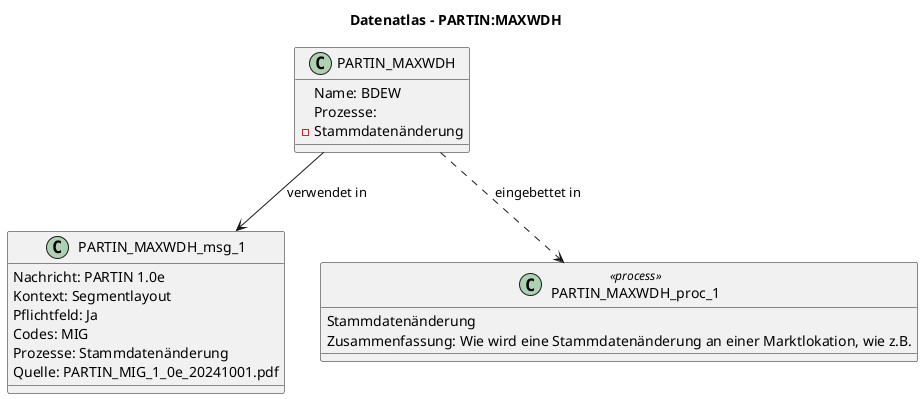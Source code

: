 @startuml
title Datenatlas – PARTIN:MAXWDH
class PARTIN_MAXWDH {
  Name: BDEW
  Prozesse:
    - Stammdatenänderung
}
class PARTIN_MAXWDH_msg_1 {
  Nachricht: PARTIN 1.0e
  Kontext: Segmentlayout
  Pflichtfeld: Ja
  Codes: MIG
  Prozesse: Stammdatenänderung
  Quelle: PARTIN_MIG_1_0e_20241001.pdf
}
PARTIN_MAXWDH --> PARTIN_MAXWDH_msg_1 : verwendet in
class PARTIN_MAXWDH_proc_1 <<process>> {
  Stammdatenänderung
  Zusammenfassung: Wie wird eine Stammdatenänderung an einer Marktlokation, wie z.B.
}
PARTIN_MAXWDH ..> PARTIN_MAXWDH_proc_1 : eingebettet in
@enduml